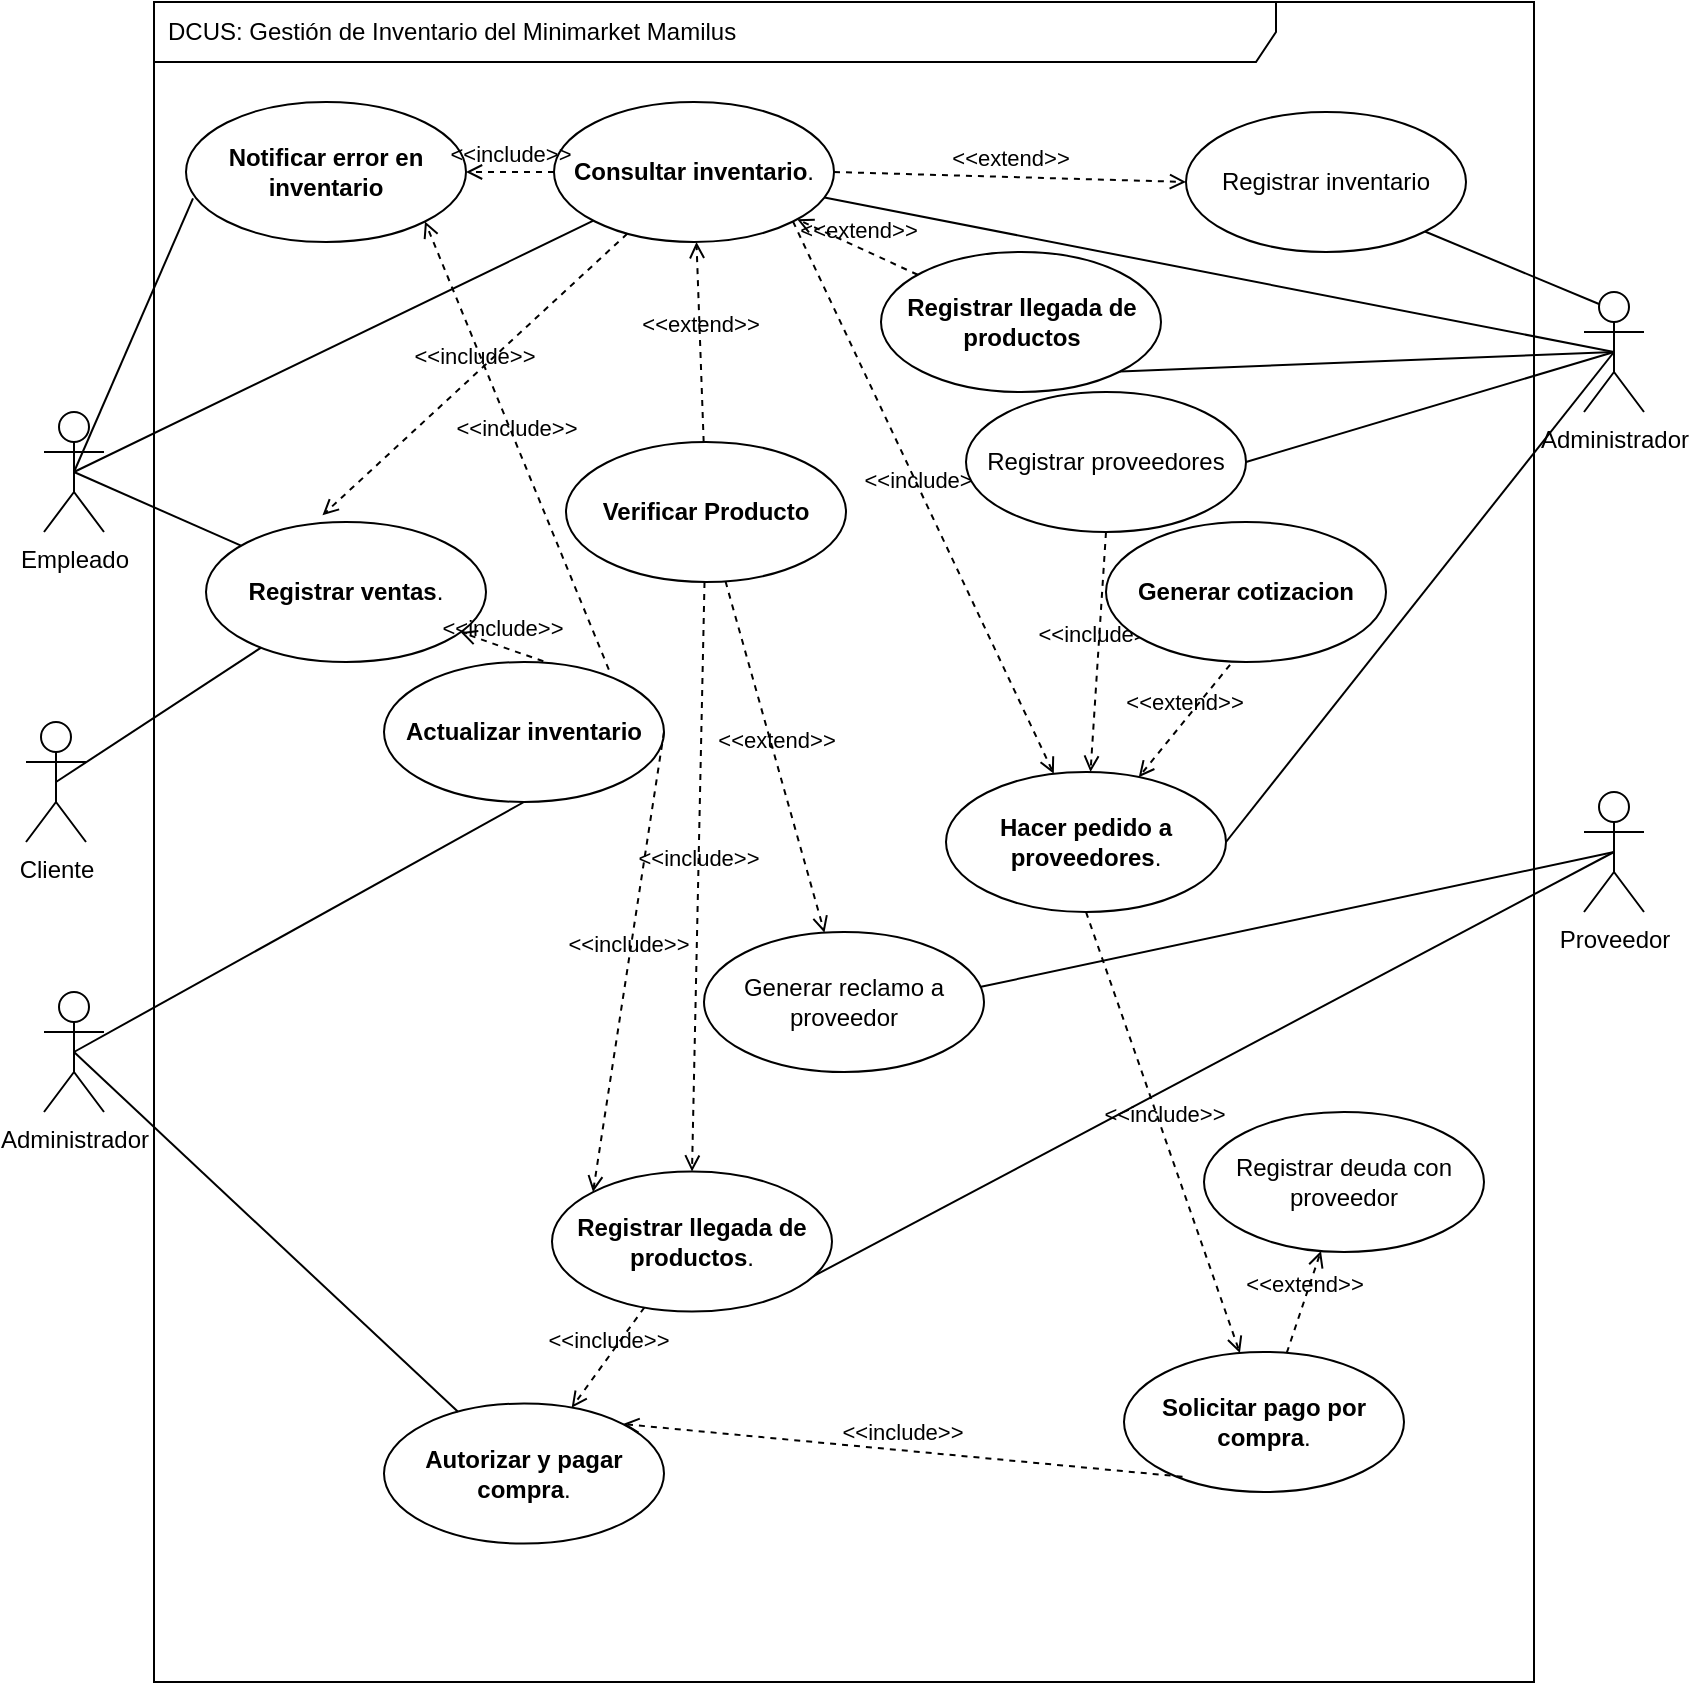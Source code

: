 <mxfile>
    <diagram id="1swFp4CHh-sdfrO2yAcS" name="Página-1">
        <mxGraphModel dx="1893" dy="874" grid="1" gridSize="10" guides="1" tooltips="1" connect="1" arrows="1" fold="1" page="1" pageScale="1" pageWidth="827" pageHeight="1169" math="0" shadow="0">
            <root>
                <mxCell id="0"/>
                <mxCell id="1" parent="0"/>
                <mxCell id="8" value="DCUS: Gestión de Inventario del Minimarket Mamilus" style="shape=umlFrame;whiteSpace=wrap;html=1;width=561;height=30;boundedLbl=1;verticalAlign=middle;align=left;spacingLeft=5;" vertex="1" parent="1">
                    <mxGeometry x="74" y="150" width="690" height="840" as="geometry"/>
                </mxCell>
                <mxCell id="16" style="edgeStyle=none;html=1;exitX=0.5;exitY=0.5;exitDx=0;exitDy=0;exitPerimeter=0;endArrow=none;endFill=0;" edge="1" parent="1" source="2" target="7">
                    <mxGeometry relative="1" as="geometry"/>
                </mxCell>
                <mxCell id="17" style="edgeStyle=none;html=1;exitX=0.5;exitY=0.5;exitDx=0;exitDy=0;exitPerimeter=0;endArrow=none;endFill=0;" edge="1" parent="1" source="2" target="9">
                    <mxGeometry relative="1" as="geometry"/>
                </mxCell>
                <mxCell id="68" style="edgeStyle=none;html=1;exitX=0.5;exitY=0.5;exitDx=0;exitDy=0;exitPerimeter=0;entryX=0.025;entryY=0.689;entryDx=0;entryDy=0;entryPerimeter=0;endArrow=none;endFill=0;" edge="1" parent="1" source="2" target="67">
                    <mxGeometry relative="1" as="geometry"/>
                </mxCell>
                <mxCell id="2" value="Empleado" style="shape=umlActor;verticalLabelPosition=bottom;verticalAlign=top;html=1;" vertex="1" parent="1">
                    <mxGeometry x="19" y="355" width="30" height="60" as="geometry"/>
                </mxCell>
                <mxCell id="55" style="edgeStyle=none;html=1;exitX=0.5;exitY=0.5;exitDx=0;exitDy=0;exitPerimeter=0;entryX=0.802;entryY=0.887;entryDx=0;entryDy=0;entryPerimeter=0;endArrow=none;endFill=0;" edge="1" parent="1" source="3" target="12">
                    <mxGeometry relative="1" as="geometry"/>
                </mxCell>
                <mxCell id="56" style="edgeStyle=none;html=1;exitX=0.5;exitY=0.5;exitDx=0;exitDy=0;exitPerimeter=0;entryX=0.981;entryY=0.395;entryDx=0;entryDy=0;entryPerimeter=0;endArrow=none;endFill=0;" edge="1" parent="1" source="3" target="10">
                    <mxGeometry relative="1" as="geometry"/>
                </mxCell>
                <mxCell id="3" value="Proveedor" style="shape=umlActor;verticalLabelPosition=bottom;verticalAlign=top;html=1;" vertex="1" parent="1">
                    <mxGeometry x="789" y="545" width="30" height="60" as="geometry"/>
                </mxCell>
                <mxCell id="7" value="&lt;strong&gt;Consultar inventario&lt;/strong&gt;." style="ellipse;whiteSpace=wrap;html=1;" vertex="1" parent="1">
                    <mxGeometry x="274" y="200" width="140" height="70" as="geometry"/>
                </mxCell>
                <mxCell id="9" value="&lt;strong&gt;Registrar ventas&lt;/strong&gt;." style="ellipse;whiteSpace=wrap;html=1;" vertex="1" parent="1">
                    <mxGeometry x="100" y="410" width="140" height="70" as="geometry"/>
                </mxCell>
                <mxCell id="10" value="Generar reclamo a proveedor" style="ellipse;whiteSpace=wrap;html=1;" vertex="1" parent="1">
                    <mxGeometry x="349" y="615" width="140" height="70" as="geometry"/>
                </mxCell>
                <mxCell id="11" value="&lt;strong&gt;Solicitar pago por compra&lt;/strong&gt;." style="ellipse;whiteSpace=wrap;html=1;" vertex="1" parent="1">
                    <mxGeometry x="559" y="825" width="140" height="70" as="geometry"/>
                </mxCell>
                <mxCell id="12" value="&lt;strong&gt;Registrar llegada de productos&lt;/strong&gt;." style="ellipse;whiteSpace=wrap;html=1;" vertex="1" parent="1">
                    <mxGeometry x="273" y="734.78" width="140" height="70" as="geometry"/>
                </mxCell>
                <mxCell id="13" value="&lt;strong&gt;Hacer pedido a proveedores&lt;/strong&gt;." style="ellipse;whiteSpace=wrap;html=1;" vertex="1" parent="1">
                    <mxGeometry x="470" y="535" width="140" height="70" as="geometry"/>
                </mxCell>
                <mxCell id="14" value="&lt;strong&gt;Autorizar y pagar compra&lt;/strong&gt;." style="ellipse;whiteSpace=wrap;html=1;" vertex="1" parent="1">
                    <mxGeometry x="189" y="850.78" width="140" height="70" as="geometry"/>
                </mxCell>
                <mxCell id="45" style="edgeStyle=none;html=1;exitX=0.5;exitY=0.5;exitDx=0;exitDy=0;exitPerimeter=0;endArrow=none;endFill=0;entryX=1;entryY=0.5;entryDx=0;entryDy=0;" edge="1" parent="1" source="15" target="13">
                    <mxGeometry relative="1" as="geometry"/>
                </mxCell>
                <mxCell id="47" style="edgeStyle=none;html=1;exitX=0.5;exitY=0.5;exitDx=0;exitDy=0;exitPerimeter=0;endArrow=none;endFill=0;entryX=1;entryY=1;entryDx=0;entryDy=0;" edge="1" parent="1" source="15" target="19">
                    <mxGeometry relative="1" as="geometry">
                        <mxPoint x="785.381" y="270" as="targetPoint"/>
                    </mxGeometry>
                </mxCell>
                <mxCell id="50" style="edgeStyle=none;html=1;exitX=0.5;exitY=0.5;exitDx=0;exitDy=0;exitPerimeter=0;endArrow=none;endFill=0;" edge="1" parent="1" source="15" target="7">
                    <mxGeometry relative="1" as="geometry"/>
                </mxCell>
                <mxCell id="53" style="edgeStyle=none;html=1;exitX=0.5;exitY=0.5;exitDx=0;exitDy=0;exitPerimeter=0;entryX=1;entryY=0.5;entryDx=0;entryDy=0;endArrow=none;endFill=0;" edge="1" parent="1" source="15" target="30">
                    <mxGeometry relative="1" as="geometry"/>
                </mxCell>
                <mxCell id="65" style="edgeStyle=none;html=1;exitX=0.25;exitY=0.1;exitDx=0;exitDy=0;exitPerimeter=0;entryX=1;entryY=1;entryDx=0;entryDy=0;endArrow=none;endFill=0;" edge="1" parent="1" source="15" target="64">
                    <mxGeometry relative="1" as="geometry"/>
                </mxCell>
                <mxCell id="15" value="Administrador" style="shape=umlActor;verticalLabelPosition=bottom;verticalAlign=top;html=1;" vertex="1" parent="1">
                    <mxGeometry x="789" y="295" width="30" height="60" as="geometry"/>
                </mxCell>
                <mxCell id="18" value="&lt;b&gt;Verificar Producto&lt;/b&gt;" style="ellipse;whiteSpace=wrap;html=1;" vertex="1" parent="1">
                    <mxGeometry x="280" y="370" width="140" height="70" as="geometry"/>
                </mxCell>
                <mxCell id="19" value="&lt;strong&gt;Registrar llegada de productos&lt;/strong&gt;" style="ellipse;whiteSpace=wrap;html=1;" vertex="1" parent="1">
                    <mxGeometry x="437.5" y="275" width="140" height="70" as="geometry"/>
                </mxCell>
                <mxCell id="22" value="&amp;lt;&amp;lt;extend&amp;gt;&amp;gt;" style="html=1;verticalAlign=bottom;labelBackgroundColor=none;endArrow=open;endFill=0;dashed=1;" edge="1" parent="1" source="18" target="7">
                    <mxGeometry width="160" relative="1" as="geometry">
                        <mxPoint x="260" y="340" as="sourcePoint"/>
                        <mxPoint x="420" y="340" as="targetPoint"/>
                    </mxGeometry>
                </mxCell>
                <mxCell id="23" value="&amp;lt;&amp;lt;extend&amp;gt;&amp;gt;" style="html=1;verticalAlign=bottom;labelBackgroundColor=none;endArrow=open;endFill=0;dashed=1;" edge="1" parent="1" source="19" target="7">
                    <mxGeometry width="160" relative="1" as="geometry">
                        <mxPoint x="520.0" y="135" as="sourcePoint"/>
                        <mxPoint x="476.938" y="159.034" as="targetPoint"/>
                    </mxGeometry>
                </mxCell>
                <mxCell id="25" value="&amp;lt;&amp;lt;include&amp;gt;&amp;gt;" style="html=1;verticalAlign=bottom;labelBackgroundColor=none;endArrow=open;endFill=0;dashed=1;entryX=0.416;entryY=-0.048;entryDx=0;entryDy=0;entryPerimeter=0;" edge="1" parent="1" source="7" target="9">
                    <mxGeometry width="160" relative="1" as="geometry">
                        <mxPoint x="260" y="340" as="sourcePoint"/>
                        <mxPoint x="420" y="340" as="targetPoint"/>
                    </mxGeometry>
                </mxCell>
                <mxCell id="26" value="&lt;strong&gt;Actualizar inventario&lt;/strong&gt;" style="ellipse;whiteSpace=wrap;html=1;" vertex="1" parent="1">
                    <mxGeometry x="189" y="480" width="140" height="70" as="geometry"/>
                </mxCell>
                <mxCell id="28" value="&amp;lt;&amp;lt;include&amp;gt;&amp;gt;" style="html=1;verticalAlign=bottom;labelBackgroundColor=none;endArrow=open;endFill=0;dashed=1;exitX=0.569;exitY=-0.005;exitDx=0;exitDy=0;exitPerimeter=0;" edge="1" parent="1" source="26" target="9">
                    <mxGeometry width="160" relative="1" as="geometry">
                        <mxPoint x="287.7" y="212.38" as="sourcePoint"/>
                        <mxPoint x="358.24" y="306.64" as="targetPoint"/>
                    </mxGeometry>
                </mxCell>
                <mxCell id="29" value="&amp;lt;&amp;lt;include&amp;gt;&amp;gt;" style="html=1;verticalAlign=bottom;labelBackgroundColor=none;endArrow=open;endFill=0;dashed=1;exitX=1;exitY=1;exitDx=0;exitDy=0;" edge="1" parent="1" source="7" target="13">
                    <mxGeometry width="160" relative="1" as="geometry">
                        <mxPoint x="260" y="440" as="sourcePoint"/>
                        <mxPoint x="420" y="440" as="targetPoint"/>
                    </mxGeometry>
                </mxCell>
                <mxCell id="30" value="Registrar proveedores" style="ellipse;whiteSpace=wrap;html=1;" vertex="1" parent="1">
                    <mxGeometry x="480" y="345" width="140" height="70" as="geometry"/>
                </mxCell>
                <mxCell id="31" value="&amp;lt;&amp;lt;include&amp;gt;&amp;gt;" style="html=1;verticalAlign=bottom;labelBackgroundColor=none;endArrow=open;endFill=0;dashed=1;exitX=0.5;exitY=1;exitDx=0;exitDy=0;" edge="1" parent="1" source="30" target="13">
                    <mxGeometry width="160" relative="1" as="geometry">
                        <mxPoint x="549.838" y="288.007" as="sourcePoint"/>
                        <mxPoint x="597.462" y="334.011" as="targetPoint"/>
                    </mxGeometry>
                </mxCell>
                <mxCell id="32" value="&lt;b&gt;Generar cotizacion&lt;/b&gt;" style="ellipse;whiteSpace=wrap;html=1;" vertex="1" parent="1">
                    <mxGeometry x="550" y="410" width="140" height="70" as="geometry"/>
                </mxCell>
                <mxCell id="33" value="&amp;lt;&amp;lt;extend&amp;gt;&amp;gt;" style="html=1;verticalAlign=bottom;labelBackgroundColor=none;endArrow=open;endFill=0;dashed=1;exitX=0.443;exitY=1.02;exitDx=0;exitDy=0;exitPerimeter=0;" edge="1" parent="1" source="32" target="13">
                    <mxGeometry width="160" relative="1" as="geometry">
                        <mxPoint x="266.76" y="190.84" as="sourcePoint"/>
                        <mxPoint x="368.613" y="238.094" as="targetPoint"/>
                    </mxGeometry>
                </mxCell>
                <mxCell id="36" value="&amp;lt;&amp;lt;include&amp;gt;&amp;gt;" style="html=1;verticalAlign=bottom;labelBackgroundColor=none;endArrow=open;endFill=0;dashed=1;entryX=0.5;entryY=0;entryDx=0;entryDy=0;" edge="1" parent="1" source="18" target="12">
                    <mxGeometry width="160" relative="1" as="geometry">
                        <mxPoint x="349.026" y="471.012" as="sourcePoint"/>
                        <mxPoint x="270.0" y="433.43" as="targetPoint"/>
                    </mxGeometry>
                </mxCell>
                <mxCell id="37" value="&amp;lt;&amp;lt;include&amp;gt;&amp;gt;" style="html=1;verticalAlign=bottom;labelBackgroundColor=none;endArrow=open;endFill=0;dashed=1;entryX=0;entryY=0;entryDx=0;entryDy=0;exitX=1;exitY=0.5;exitDx=0;exitDy=0;" edge="1" parent="1" source="26" target="12">
                    <mxGeometry width="160" relative="1" as="geometry">
                        <mxPoint x="329.026" y="503.792" as="sourcePoint"/>
                        <mxPoint x="250.0" y="466.21" as="targetPoint"/>
                    </mxGeometry>
                </mxCell>
                <mxCell id="38" value="&amp;lt;&amp;lt;include&amp;gt;&amp;gt;" style="html=1;verticalAlign=bottom;labelBackgroundColor=none;endArrow=open;endFill=0;dashed=1;exitX=0.5;exitY=1;exitDx=0;exitDy=0;" edge="1" parent="1" source="13" target="11">
                    <mxGeometry width="160" relative="1" as="geometry">
                        <mxPoint x="393.461" y="398.387" as="sourcePoint"/>
                        <mxPoint x="400" y="460" as="targetPoint"/>
                    </mxGeometry>
                </mxCell>
                <mxCell id="39" value="&amp;lt;&amp;lt;extend&amp;gt;&amp;gt;" style="html=1;verticalAlign=bottom;labelBackgroundColor=none;endArrow=open;endFill=0;dashed=1;" edge="1" parent="1" source="11" target="40">
                    <mxGeometry width="160" relative="1" as="geometry">
                        <mxPoint x="662.02" y="291.4" as="sourcePoint"/>
                        <mxPoint x="593.052" y="335.832" as="targetPoint"/>
                    </mxGeometry>
                </mxCell>
                <mxCell id="40" value="Registrar deuda con proveedor" style="ellipse;whiteSpace=wrap;html=1;" vertex="1" parent="1">
                    <mxGeometry x="599" y="705" width="140" height="70" as="geometry"/>
                </mxCell>
                <mxCell id="41" value="&amp;lt;&amp;lt;include&amp;gt;&amp;gt;" style="html=1;verticalAlign=bottom;labelBackgroundColor=none;endArrow=open;endFill=0;dashed=1;exitX=0.209;exitY=0.891;exitDx=0;exitDy=0;exitPerimeter=0;entryX=1;entryY=0;entryDx=0;entryDy=0;" edge="1" parent="1" source="11" target="14">
                    <mxGeometry width="160" relative="1" as="geometry">
                        <mxPoint x="550" y="398.43" as="sourcePoint"/>
                        <mxPoint x="542.65" y="490.025" as="targetPoint"/>
                    </mxGeometry>
                </mxCell>
                <mxCell id="42" value="&amp;lt;&amp;lt;include&amp;gt;&amp;gt;" style="html=1;verticalAlign=bottom;labelBackgroundColor=none;endArrow=open;endFill=0;dashed=1;" edge="1" parent="1" source="12" target="14">
                    <mxGeometry width="160" relative="1" as="geometry">
                        <mxPoint x="499.26" y="552.37" as="sourcePoint"/>
                        <mxPoint x="339.838" y="639.423" as="targetPoint"/>
                    </mxGeometry>
                </mxCell>
                <mxCell id="43" value="&amp;lt;&amp;lt;extend&amp;gt;&amp;gt;" style="html=1;verticalAlign=bottom;labelBackgroundColor=none;endArrow=open;endFill=0;dashed=1;" edge="1" parent="1" source="18" target="10">
                    <mxGeometry width="160" relative="1" as="geometry">
                        <mxPoint x="638.136" y="594.237" as="sourcePoint"/>
                        <mxPoint x="671.929" y="449.767" as="targetPoint"/>
                    </mxGeometry>
                </mxCell>
                <mxCell id="49" style="edgeStyle=none;html=1;exitX=0.5;exitY=0.5;exitDx=0;exitDy=0;exitPerimeter=0;entryX=0.5;entryY=1;entryDx=0;entryDy=0;endArrow=none;endFill=0;" edge="1" parent="1" source="48" target="26">
                    <mxGeometry relative="1" as="geometry"/>
                </mxCell>
                <mxCell id="52" style="edgeStyle=none;html=1;exitX=0.5;exitY=0.5;exitDx=0;exitDy=0;exitPerimeter=0;endArrow=none;endFill=0;" edge="1" parent="1" source="48" target="14">
                    <mxGeometry relative="1" as="geometry"/>
                </mxCell>
                <mxCell id="48" value="Administrador" style="shape=umlActor;verticalLabelPosition=bottom;verticalAlign=top;html=1;" vertex="1" parent="1">
                    <mxGeometry x="19" y="645" width="30" height="60" as="geometry"/>
                </mxCell>
                <mxCell id="62" style="edgeStyle=none;html=1;exitX=0.5;exitY=0.5;exitDx=0;exitDy=0;exitPerimeter=0;endArrow=none;endFill=0;" edge="1" parent="1" source="57" target="9">
                    <mxGeometry relative="1" as="geometry"/>
                </mxCell>
                <mxCell id="57" value="Cliente" style="shape=umlActor;verticalLabelPosition=bottom;verticalAlign=top;html=1;" vertex="1" parent="1">
                    <mxGeometry x="10" y="510" width="30" height="60" as="geometry"/>
                </mxCell>
                <mxCell id="64" value="Registrar inventario" style="ellipse;whiteSpace=wrap;html=1;" vertex="1" parent="1">
                    <mxGeometry x="590" y="205" width="140" height="70" as="geometry"/>
                </mxCell>
                <mxCell id="66" value="&amp;lt;&amp;lt;extend&amp;gt;&amp;gt;" style="html=1;verticalAlign=bottom;labelBackgroundColor=none;endArrow=open;endFill=0;dashed=1;entryX=0;entryY=0.5;entryDx=0;entryDy=0;exitX=1;exitY=0.5;exitDx=0;exitDy=0;" edge="1" parent="1" source="7" target="64">
                    <mxGeometry width="160" relative="1" as="geometry">
                        <mxPoint x="405.392" y="298.103" as="sourcePoint"/>
                        <mxPoint x="304.505" y="256.962" as="targetPoint"/>
                    </mxGeometry>
                </mxCell>
                <mxCell id="67" value="&lt;strong&gt;Notificar error en inventario&lt;/strong&gt;" style="ellipse;whiteSpace=wrap;html=1;" vertex="1" parent="1">
                    <mxGeometry x="90" y="200" width="140" height="70" as="geometry"/>
                </mxCell>
                <mxCell id="69" value="&amp;lt;&amp;lt;include&amp;gt;&amp;gt;" style="html=1;verticalAlign=bottom;labelBackgroundColor=none;endArrow=open;endFill=0;dashed=1;entryX=1;entryY=0.5;entryDx=0;entryDy=0;exitX=0;exitY=0.5;exitDx=0;exitDy=0;" edge="1" parent="1" source="7" target="67">
                    <mxGeometry width="160" relative="1" as="geometry">
                        <mxPoint x="324.619" y="276.768" as="sourcePoint"/>
                        <mxPoint x="175.74" y="437.42" as="targetPoint"/>
                    </mxGeometry>
                </mxCell>
                <mxCell id="70" value="&amp;lt;&amp;lt;include&amp;gt;&amp;gt;" style="html=1;verticalAlign=bottom;labelBackgroundColor=none;endArrow=open;endFill=0;dashed=1;entryX=1;entryY=1;entryDx=0;entryDy=0;exitX=0.803;exitY=0.054;exitDx=0;exitDy=0;exitPerimeter=0;" edge="1" parent="1" source="26" target="67">
                    <mxGeometry width="160" relative="1" as="geometry">
                        <mxPoint x="284.0" y="245" as="sourcePoint"/>
                        <mxPoint x="240" y="235" as="targetPoint"/>
                    </mxGeometry>
                </mxCell>
            </root>
        </mxGraphModel>
    </diagram>
</mxfile>